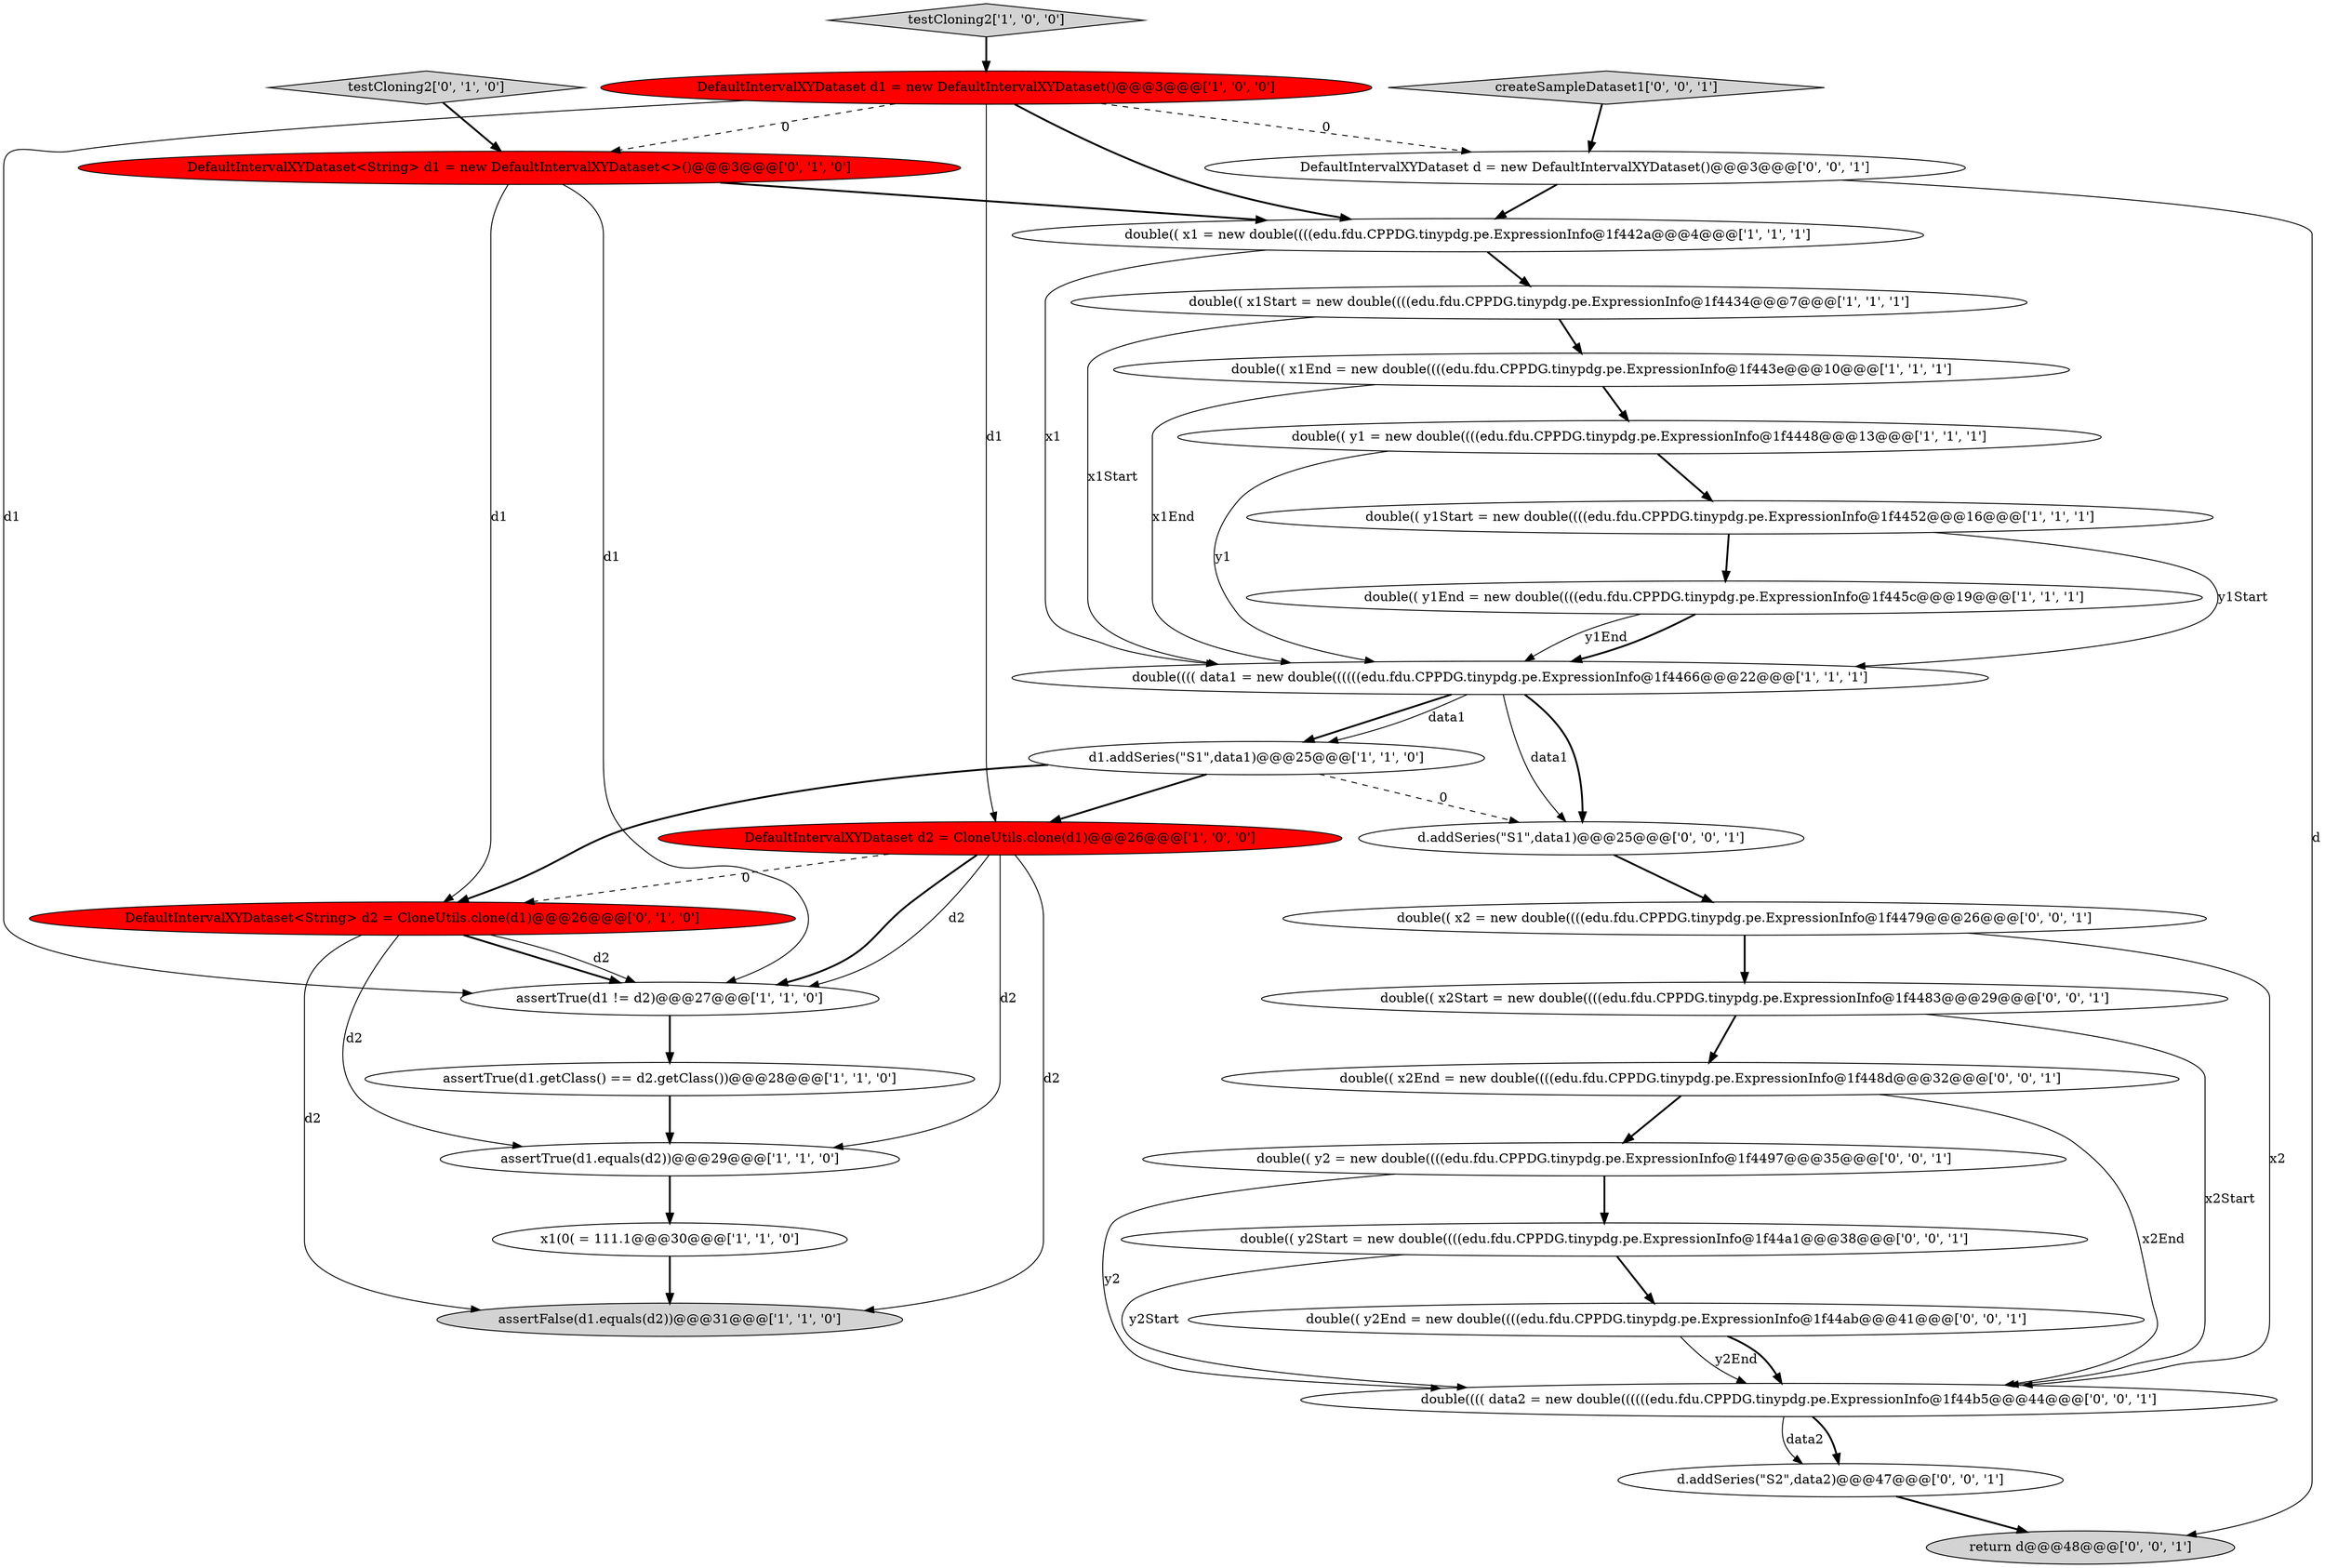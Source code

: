 digraph {
1 [style = filled, label = "double(( y1Start = new double((((edu.fdu.CPPDG.tinypdg.pe.ExpressionInfo@1f4452@@@16@@@['1', '1', '1']", fillcolor = white, shape = ellipse image = "AAA0AAABBB1BBB"];
6 [style = filled, label = "double(( x1 = new double((((edu.fdu.CPPDG.tinypdg.pe.ExpressionInfo@1f442a@@@4@@@['1', '1', '1']", fillcolor = white, shape = ellipse image = "AAA0AAABBB1BBB"];
26 [style = filled, label = "double(( x2End = new double((((edu.fdu.CPPDG.tinypdg.pe.ExpressionInfo@1f448d@@@32@@@['0', '0', '1']", fillcolor = white, shape = ellipse image = "AAA0AAABBB3BBB"];
11 [style = filled, label = "d1.addSeries(\"S1\",data1)@@@25@@@['1', '1', '0']", fillcolor = white, shape = ellipse image = "AAA0AAABBB1BBB"];
21 [style = filled, label = "double(( x2Start = new double((((edu.fdu.CPPDG.tinypdg.pe.ExpressionInfo@1f4483@@@29@@@['0', '0', '1']", fillcolor = white, shape = ellipse image = "AAA0AAABBB3BBB"];
23 [style = filled, label = "double(((( data2 = new double((((((edu.fdu.CPPDG.tinypdg.pe.ExpressionInfo@1f44b5@@@44@@@['0', '0', '1']", fillcolor = white, shape = ellipse image = "AAA0AAABBB3BBB"];
20 [style = filled, label = "double(( y2 = new double((((edu.fdu.CPPDG.tinypdg.pe.ExpressionInfo@1f4497@@@35@@@['0', '0', '1']", fillcolor = white, shape = ellipse image = "AAA0AAABBB3BBB"];
14 [style = filled, label = "DefaultIntervalXYDataset d2 = CloneUtils.clone(d1)@@@26@@@['1', '0', '0']", fillcolor = red, shape = ellipse image = "AAA1AAABBB1BBB"];
29 [style = filled, label = "createSampleDataset1['0', '0', '1']", fillcolor = lightgray, shape = diamond image = "AAA0AAABBB3BBB"];
17 [style = filled, label = "DefaultIntervalXYDataset<String> d2 = CloneUtils.clone(d1)@@@26@@@['0', '1', '0']", fillcolor = red, shape = ellipse image = "AAA1AAABBB2BBB"];
28 [style = filled, label = "d.addSeries(\"S1\",data1)@@@25@@@['0', '0', '1']", fillcolor = white, shape = ellipse image = "AAA0AAABBB3BBB"];
13 [style = filled, label = "assertFalse(d1.equals(d2))@@@31@@@['1', '1', '0']", fillcolor = lightgray, shape = ellipse image = "AAA0AAABBB1BBB"];
19 [style = filled, label = "DefaultIntervalXYDataset d = new DefaultIntervalXYDataset()@@@3@@@['0', '0', '1']", fillcolor = white, shape = ellipse image = "AAA0AAABBB3BBB"];
30 [style = filled, label = "double(( x2 = new double((((edu.fdu.CPPDG.tinypdg.pe.ExpressionInfo@1f4479@@@26@@@['0', '0', '1']", fillcolor = white, shape = ellipse image = "AAA0AAABBB3BBB"];
27 [style = filled, label = "d.addSeries(\"S2\",data2)@@@47@@@['0', '0', '1']", fillcolor = white, shape = ellipse image = "AAA0AAABBB3BBB"];
8 [style = filled, label = "testCloning2['1', '0', '0']", fillcolor = lightgray, shape = diamond image = "AAA0AAABBB1BBB"];
9 [style = filled, label = "double(((( data1 = new double((((((edu.fdu.CPPDG.tinypdg.pe.ExpressionInfo@1f4466@@@22@@@['1', '1', '1']", fillcolor = white, shape = ellipse image = "AAA0AAABBB1BBB"];
10 [style = filled, label = "double(( y1 = new double((((edu.fdu.CPPDG.tinypdg.pe.ExpressionInfo@1f4448@@@13@@@['1', '1', '1']", fillcolor = white, shape = ellipse image = "AAA0AAABBB1BBB"];
12 [style = filled, label = "assertTrue(d1 != d2)@@@27@@@['1', '1', '0']", fillcolor = white, shape = ellipse image = "AAA0AAABBB1BBB"];
4 [style = filled, label = "double(( x1End = new double((((edu.fdu.CPPDG.tinypdg.pe.ExpressionInfo@1f443e@@@10@@@['1', '1', '1']", fillcolor = white, shape = ellipse image = "AAA0AAABBB1BBB"];
3 [style = filled, label = "assertTrue(d1.equals(d2))@@@29@@@['1', '1', '0']", fillcolor = white, shape = ellipse image = "AAA0AAABBB1BBB"];
7 [style = filled, label = "double(( y1End = new double((((edu.fdu.CPPDG.tinypdg.pe.ExpressionInfo@1f445c@@@19@@@['1', '1', '1']", fillcolor = white, shape = ellipse image = "AAA0AAABBB1BBB"];
0 [style = filled, label = "DefaultIntervalXYDataset d1 = new DefaultIntervalXYDataset()@@@3@@@['1', '0', '0']", fillcolor = red, shape = ellipse image = "AAA1AAABBB1BBB"];
2 [style = filled, label = "x1(0( = 111.1@@@30@@@['1', '1', '0']", fillcolor = white, shape = ellipse image = "AAA0AAABBB1BBB"];
25 [style = filled, label = "return d@@@48@@@['0', '0', '1']", fillcolor = lightgray, shape = ellipse image = "AAA0AAABBB3BBB"];
15 [style = filled, label = "assertTrue(d1.getClass() == d2.getClass())@@@28@@@['1', '1', '0']", fillcolor = white, shape = ellipse image = "AAA0AAABBB1BBB"];
18 [style = filled, label = "testCloning2['0', '1', '0']", fillcolor = lightgray, shape = diamond image = "AAA0AAABBB2BBB"];
5 [style = filled, label = "double(( x1Start = new double((((edu.fdu.CPPDG.tinypdg.pe.ExpressionInfo@1f4434@@@7@@@['1', '1', '1']", fillcolor = white, shape = ellipse image = "AAA0AAABBB1BBB"];
22 [style = filled, label = "double(( y2Start = new double((((edu.fdu.CPPDG.tinypdg.pe.ExpressionInfo@1f44a1@@@38@@@['0', '0', '1']", fillcolor = white, shape = ellipse image = "AAA0AAABBB3BBB"];
16 [style = filled, label = "DefaultIntervalXYDataset<String> d1 = new DefaultIntervalXYDataset<>()@@@3@@@['0', '1', '0']", fillcolor = red, shape = ellipse image = "AAA1AAABBB2BBB"];
24 [style = filled, label = "double(( y2End = new double((((edu.fdu.CPPDG.tinypdg.pe.ExpressionInfo@1f44ab@@@41@@@['0', '0', '1']", fillcolor = white, shape = ellipse image = "AAA0AAABBB3BBB"];
10->9 [style = solid, label="y1"];
4->10 [style = bold, label=""];
17->3 [style = solid, label="d2"];
9->28 [style = solid, label="data1"];
1->9 [style = solid, label="y1Start"];
9->11 [style = bold, label=""];
23->27 [style = bold, label=""];
28->30 [style = bold, label=""];
11->14 [style = bold, label=""];
0->6 [style = bold, label=""];
20->23 [style = solid, label="y2"];
0->19 [style = dashed, label="0"];
16->6 [style = bold, label=""];
7->9 [style = solid, label="y1End"];
14->13 [style = solid, label="d2"];
12->15 [style = bold, label=""];
0->16 [style = dashed, label="0"];
30->23 [style = solid, label="x2"];
4->9 [style = solid, label="x1End"];
17->13 [style = solid, label="d2"];
15->3 [style = bold, label=""];
19->6 [style = bold, label=""];
1->7 [style = bold, label=""];
21->23 [style = solid, label="x2Start"];
16->17 [style = solid, label="d1"];
0->12 [style = solid, label="d1"];
19->25 [style = solid, label="d"];
24->23 [style = solid, label="y2End"];
20->22 [style = bold, label=""];
2->13 [style = bold, label=""];
8->0 [style = bold, label=""];
7->9 [style = bold, label=""];
9->28 [style = bold, label=""];
14->12 [style = solid, label="d2"];
11->28 [style = dashed, label="0"];
6->5 [style = bold, label=""];
21->26 [style = bold, label=""];
30->21 [style = bold, label=""];
17->12 [style = bold, label=""];
29->19 [style = bold, label=""];
3->2 [style = bold, label=""];
0->14 [style = solid, label="d1"];
16->12 [style = solid, label="d1"];
14->12 [style = bold, label=""];
5->4 [style = bold, label=""];
14->3 [style = solid, label="d2"];
6->9 [style = solid, label="x1"];
11->17 [style = bold, label=""];
14->17 [style = dashed, label="0"];
17->12 [style = solid, label="d2"];
22->23 [style = solid, label="y2Start"];
22->24 [style = bold, label=""];
26->23 [style = solid, label="x2End"];
9->11 [style = solid, label="data1"];
10->1 [style = bold, label=""];
27->25 [style = bold, label=""];
5->9 [style = solid, label="x1Start"];
23->27 [style = solid, label="data2"];
26->20 [style = bold, label=""];
24->23 [style = bold, label=""];
18->16 [style = bold, label=""];
}
